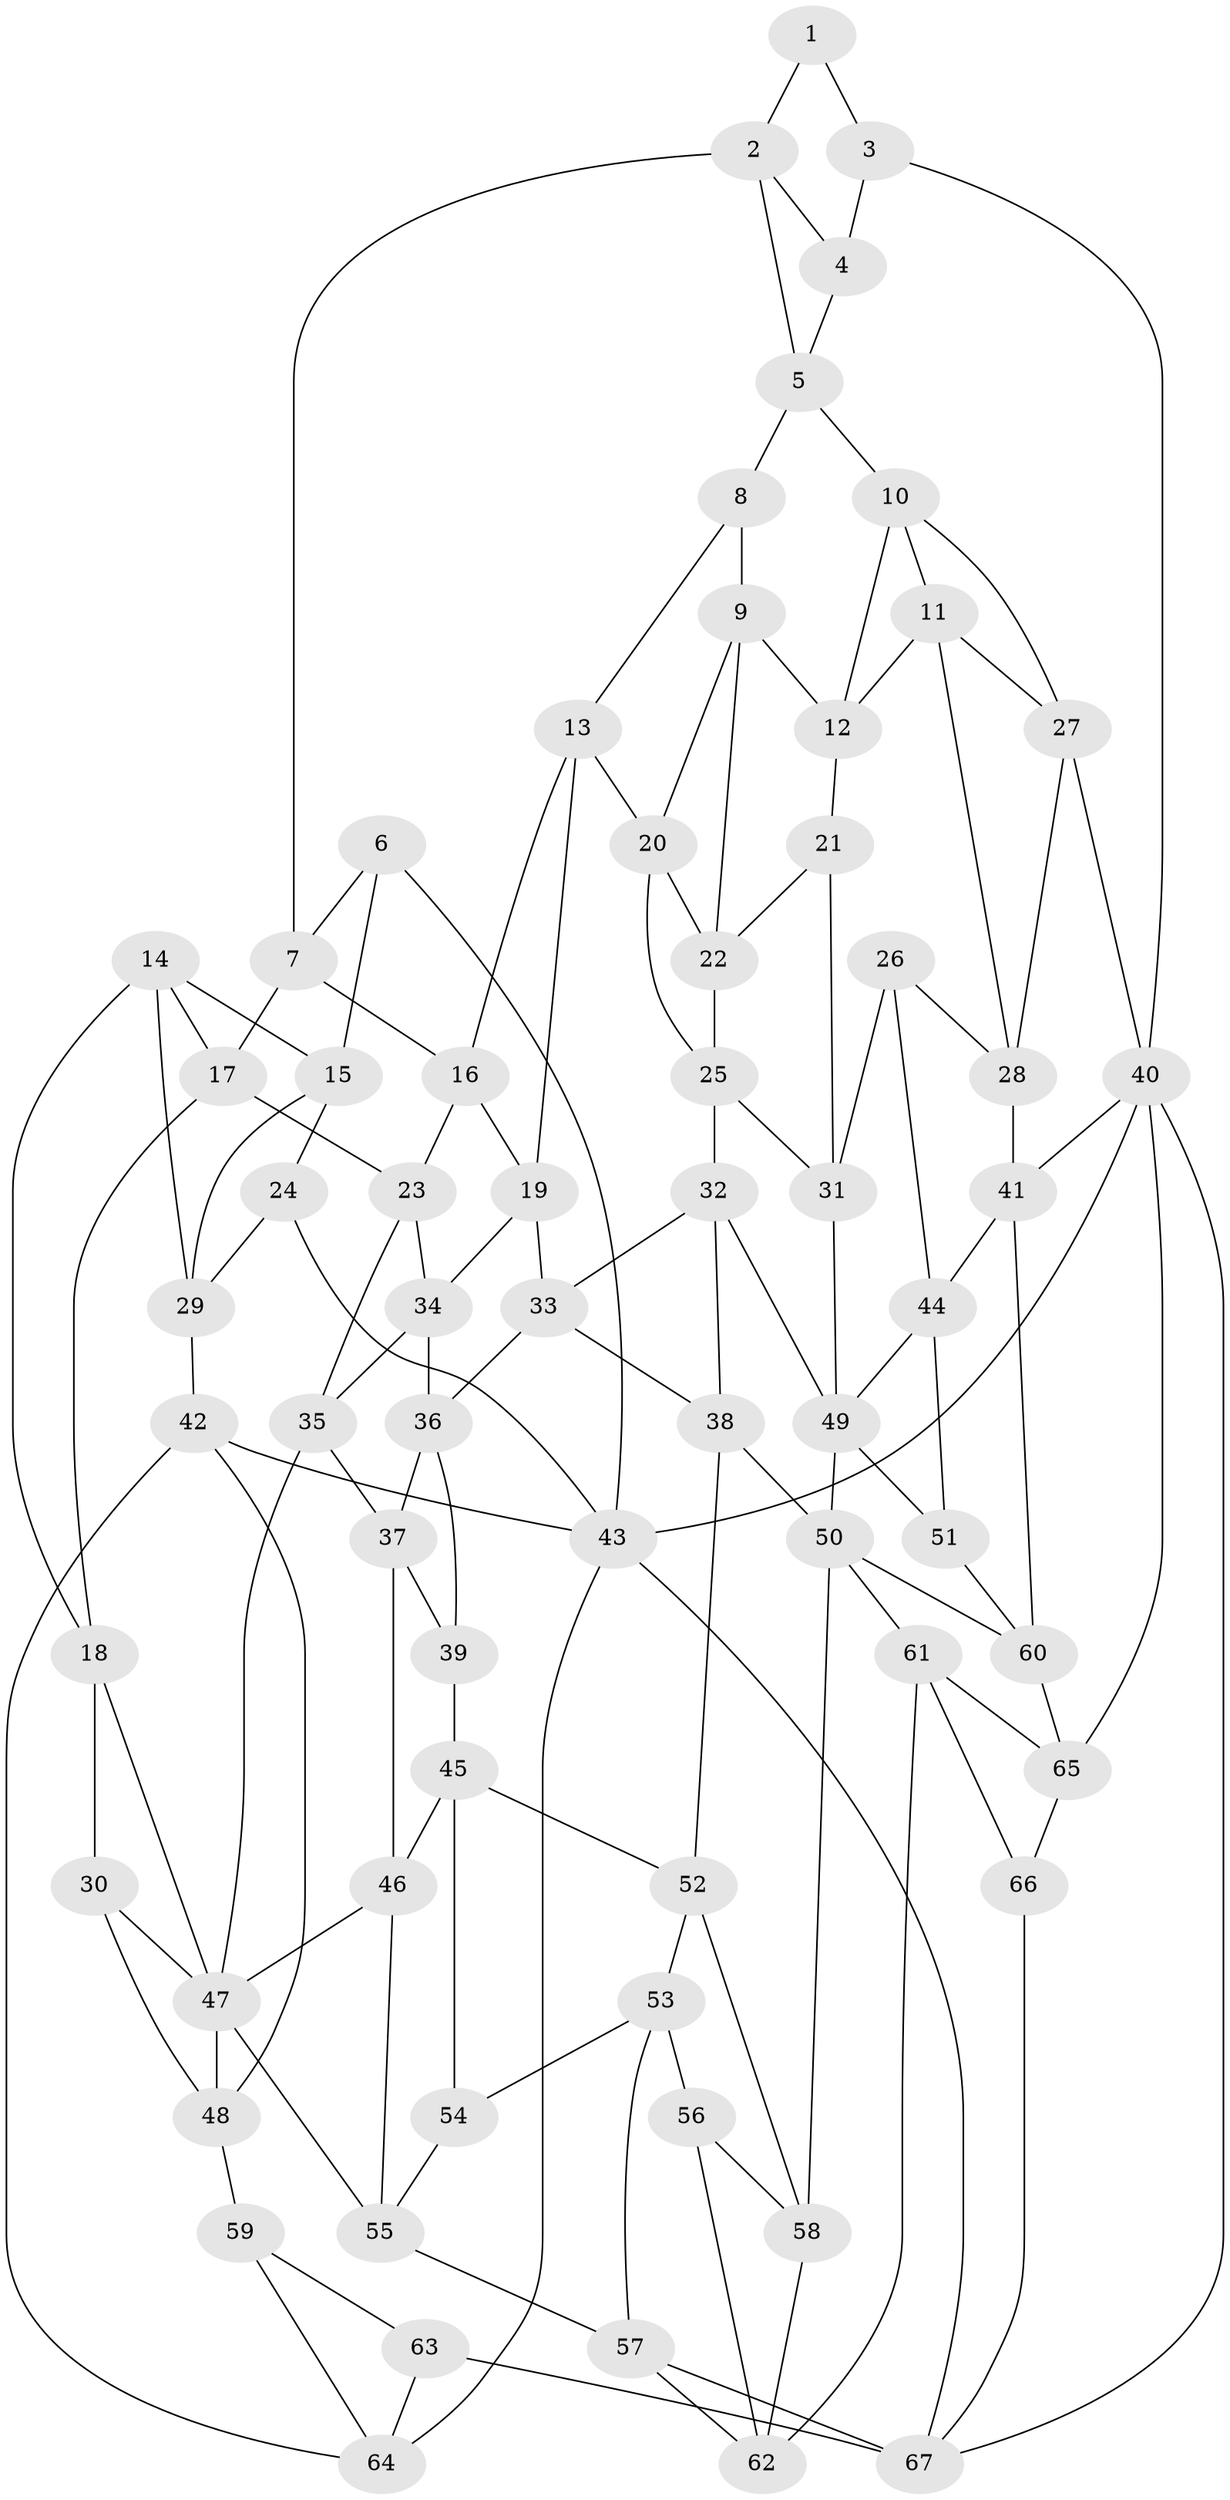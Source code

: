// original degree distribution, {4: 0.2556390977443609, 6: 0.23308270676691728, 3: 0.015037593984962405, 5: 0.49624060150375937}
// Generated by graph-tools (version 1.1) at 2025/51/03/09/25 03:51:06]
// undirected, 67 vertices, 130 edges
graph export_dot {
graph [start="1"]
  node [color=gray90,style=filled];
  1;
  2;
  3;
  4;
  5;
  6;
  7;
  8;
  9;
  10;
  11;
  12;
  13;
  14;
  15;
  16;
  17;
  18;
  19;
  20;
  21;
  22;
  23;
  24;
  25;
  26;
  27;
  28;
  29;
  30;
  31;
  32;
  33;
  34;
  35;
  36;
  37;
  38;
  39;
  40;
  41;
  42;
  43;
  44;
  45;
  46;
  47;
  48;
  49;
  50;
  51;
  52;
  53;
  54;
  55;
  56;
  57;
  58;
  59;
  60;
  61;
  62;
  63;
  64;
  65;
  66;
  67;
  1 -- 2 [weight=1.0];
  1 -- 3 [weight=1.0];
  2 -- 4 [weight=1.0];
  2 -- 5 [weight=1.0];
  2 -- 7 [weight=1.0];
  3 -- 4 [weight=1.0];
  3 -- 40 [weight=1.0];
  4 -- 5 [weight=1.0];
  5 -- 8 [weight=1.0];
  5 -- 10 [weight=1.0];
  6 -- 7 [weight=1.0];
  6 -- 15 [weight=1.0];
  6 -- 43 [weight=1.0];
  7 -- 16 [weight=1.0];
  7 -- 17 [weight=1.0];
  8 -- 9 [weight=1.0];
  8 -- 13 [weight=1.0];
  9 -- 12 [weight=1.0];
  9 -- 20 [weight=1.0];
  9 -- 22 [weight=1.0];
  10 -- 11 [weight=1.0];
  10 -- 12 [weight=1.0];
  10 -- 27 [weight=1.0];
  11 -- 12 [weight=1.0];
  11 -- 27 [weight=1.0];
  11 -- 28 [weight=1.0];
  12 -- 21 [weight=1.0];
  13 -- 16 [weight=1.0];
  13 -- 19 [weight=1.0];
  13 -- 20 [weight=1.0];
  14 -- 15 [weight=1.0];
  14 -- 17 [weight=1.0];
  14 -- 18 [weight=1.0];
  14 -- 29 [weight=1.0];
  15 -- 24 [weight=1.0];
  15 -- 29 [weight=1.0];
  16 -- 19 [weight=1.0];
  16 -- 23 [weight=1.0];
  17 -- 18 [weight=1.0];
  17 -- 23 [weight=1.0];
  18 -- 30 [weight=1.0];
  18 -- 47 [weight=1.0];
  19 -- 33 [weight=1.0];
  19 -- 34 [weight=1.0];
  20 -- 22 [weight=1.0];
  20 -- 25 [weight=1.0];
  21 -- 22 [weight=1.0];
  21 -- 31 [weight=1.0];
  22 -- 25 [weight=1.0];
  23 -- 34 [weight=1.0];
  23 -- 35 [weight=1.0];
  24 -- 29 [weight=1.0];
  24 -- 43 [weight=1.0];
  25 -- 31 [weight=1.0];
  25 -- 32 [weight=1.0];
  26 -- 28 [weight=1.0];
  26 -- 31 [weight=1.0];
  26 -- 44 [weight=1.0];
  27 -- 28 [weight=1.0];
  27 -- 40 [weight=1.0];
  28 -- 41 [weight=1.0];
  29 -- 42 [weight=1.0];
  30 -- 47 [weight=1.0];
  30 -- 48 [weight=1.0];
  31 -- 49 [weight=1.0];
  32 -- 33 [weight=1.0];
  32 -- 38 [weight=1.0];
  32 -- 49 [weight=1.0];
  33 -- 36 [weight=1.0];
  33 -- 38 [weight=1.0];
  34 -- 35 [weight=1.0];
  34 -- 36 [weight=1.0];
  35 -- 37 [weight=1.0];
  35 -- 47 [weight=1.0];
  36 -- 37 [weight=1.0];
  36 -- 39 [weight=1.0];
  37 -- 39 [weight=1.0];
  37 -- 46 [weight=1.0];
  38 -- 50 [weight=1.0];
  38 -- 52 [weight=1.0];
  39 -- 45 [weight=1.0];
  40 -- 41 [weight=1.0];
  40 -- 43 [weight=1.0];
  40 -- 65 [weight=1.0];
  40 -- 67 [weight=1.0];
  41 -- 44 [weight=1.0];
  41 -- 60 [weight=1.0];
  42 -- 43 [weight=1.0];
  42 -- 48 [weight=1.0];
  42 -- 64 [weight=1.0];
  43 -- 64 [weight=1.0];
  43 -- 67 [weight=1.0];
  44 -- 49 [weight=1.0];
  44 -- 51 [weight=1.0];
  45 -- 46 [weight=1.0];
  45 -- 52 [weight=1.0];
  45 -- 54 [weight=1.0];
  46 -- 47 [weight=1.0];
  46 -- 55 [weight=1.0];
  47 -- 48 [weight=1.0];
  47 -- 55 [weight=1.0];
  48 -- 59 [weight=2.0];
  49 -- 50 [weight=2.0];
  49 -- 51 [weight=1.0];
  50 -- 58 [weight=1.0];
  50 -- 60 [weight=1.0];
  50 -- 61 [weight=1.0];
  51 -- 60 [weight=1.0];
  52 -- 53 [weight=1.0];
  52 -- 58 [weight=1.0];
  53 -- 54 [weight=1.0];
  53 -- 56 [weight=1.0];
  53 -- 57 [weight=1.0];
  54 -- 55 [weight=1.0];
  55 -- 57 [weight=1.0];
  56 -- 58 [weight=1.0];
  56 -- 62 [weight=1.0];
  57 -- 62 [weight=1.0];
  57 -- 67 [weight=1.0];
  58 -- 62 [weight=1.0];
  59 -- 63 [weight=1.0];
  59 -- 64 [weight=1.0];
  60 -- 65 [weight=1.0];
  61 -- 62 [weight=1.0];
  61 -- 65 [weight=1.0];
  61 -- 66 [weight=1.0];
  63 -- 64 [weight=1.0];
  63 -- 67 [weight=2.0];
  65 -- 66 [weight=1.0];
  66 -- 67 [weight=1.0];
}
